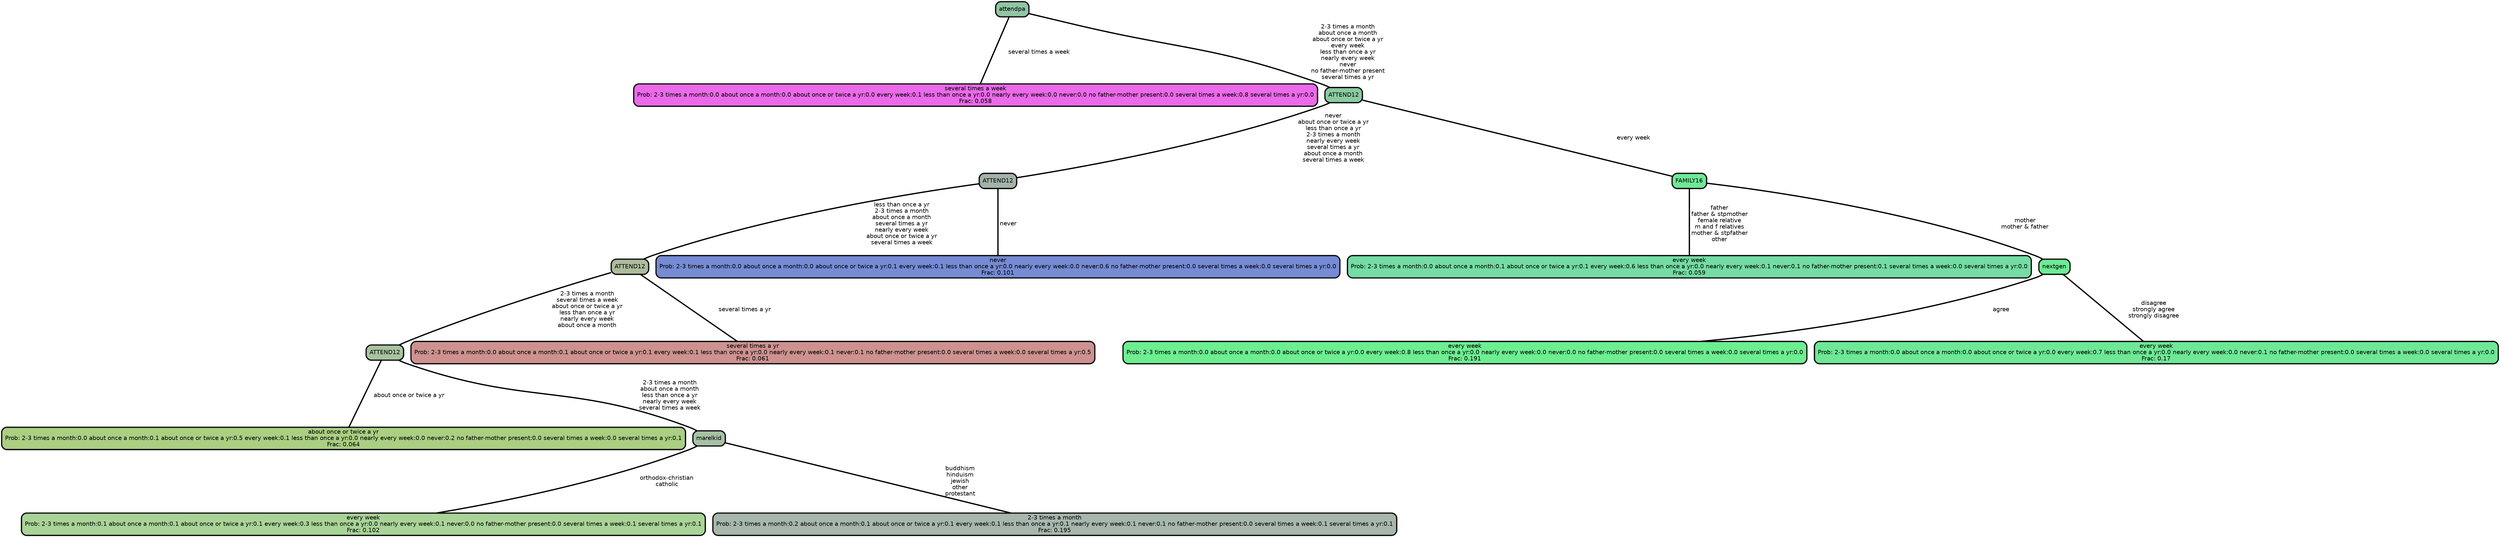 graph Tree {
node [shape=box, style="filled, rounded",color="black",penwidth="3",fontcolor="black",                 fontname=helvetica] ;
graph [ranksep="0 equally", splines=straight,                 bgcolor=transparent, dpi=200] ;
edge [fontname=helvetica, color=black] ;
0 [label="several times a week
Prob: 2-3 times a month:0.0 about once a month:0.0 about once or twice a yr:0.0 every week:0.1 less than once a yr:0.0 nearly every week:0.0 never:0.0 no father-mother present:0.0 several times a week:0.8 several times a yr:0.0
Frac: 0.058", fillcolor="#eb6ae9"] ;
1 [label="attendpa", fillcolor="#91c5a4"] ;
2 [label="about once or twice a yr
Prob: 2-3 times a month:0.0 about once a month:0.1 about once or twice a yr:0.5 every week:0.1 less than once a yr:0.0 nearly every week:0.0 never:0.2 no father-mother present:0.0 several times a week:0.0 several times a yr:0.1
Frac: 0.064", fillcolor="#aacf82"] ;
3 [label="ATTEND12", fillcolor="#a8c49f"] ;
4 [label="every week
Prob: 2-3 times a month:0.1 about once a month:0.1 about once or twice a yr:0.1 every week:0.3 less than once a yr:0.0 nearly every week:0.1 never:0.0 no father-mother present:0.0 several times a week:0.1 several times a yr:0.1
Frac: 0.102", fillcolor="#a9d497"] ;
5 [label="marelkid", fillcolor="#a7c1a5"] ;
6 [label="2-3 times a month
Prob: 2-3 times a month:0.2 about once a month:0.1 about once or twice a yr:0.1 every week:0.1 less than once a yr:0.1 nearly every week:0.1 never:0.1 no father-mother present:0.0 several times a week:0.1 several times a yr:0.1
Frac: 0.195", fillcolor="#a7b7ad"] ;
7 [label="ATTEND12", fillcolor="#adbc9d"] ;
8 [label="several times a yr
Prob: 2-3 times a month:0.0 about once a month:0.1 about once or twice a yr:0.1 every week:0.1 less than once a yr:0.0 nearly every week:0.1 never:0.1 no father-mother present:0.0 several times a week:0.0 several times a yr:0.5
Frac: 0.061", fillcolor="#cd9290"] ;
9 [label="ATTEND12", fillcolor="#a3b3a8"] ;
10 [label="never
Prob: 2-3 times a month:0.0 about once a month:0.0 about once or twice a yr:0.1 every week:0.1 less than once a yr:0.0 nearly every week:0.0 never:0.6 no father-mother present:0.0 several times a week:0.0 several times a yr:0.0
Frac: 0.101", fillcolor="#768bd4"] ;
11 [label="ATTEND12", fillcolor="#8bcba0"] ;
12 [label="every week
Prob: 2-3 times a month:0.0 about once a month:0.1 about once or twice a yr:0.1 every week:0.6 less than once a yr:0.0 nearly every week:0.1 never:0.1 no father-mother present:0.1 several times a week:0.0 several times a yr:0.0
Frac: 0.059", fillcolor="#74dca4"] ;
13 [label="FAMILY16", fillcolor="#6ee996"] ;
14 [label="every week
Prob: 2-3 times a month:0.0 about once a month:0.0 about once or twice a yr:0.0 every week:0.8 less than once a yr:0.0 nearly every week:0.0 never:0.0 no father-mother present:0.0 several times a week:0.0 several times a yr:0.0
Frac: 0.191", fillcolor="#6dee91"] ;
15 [label="nextgen", fillcolor="#6deb94"] ;
16 [label="every week
Prob: 2-3 times a month:0.0 about once a month:0.0 about once or twice a yr:0.0 every week:0.7 less than once a yr:0.0 nearly every week:0.0 never:0.1 no father-mother present:0.0 several times a week:0.0 several times a yr:0.0
Frac: 0.17", fillcolor="#6ee896"] ;
1 -- 0 [label=" several times a week",penwidth=3] ;
1 -- 11 [label=" 2-3 times a month\n about once a month\n about once or twice a yr\n every week\n less than once a yr\n nearly every week\n never\n no father-mother present\n several times a yr",penwidth=3] ;
3 -- 2 [label=" about once or twice a yr",penwidth=3] ;
3 -- 5 [label=" 2-3 times a month\n about once a month\n less than once a yr\n nearly every week\n several times a week",penwidth=3] ;
5 -- 4 [label=" orthodox-christian\n catholic",penwidth=3] ;
5 -- 6 [label=" buddhism\n hinduism\n jewish\n other\n protestant",penwidth=3] ;
7 -- 3 [label=" 2-3 times a month\n several times a week\n about once or twice a yr\n less than once a yr\n nearly every week\n about once a month",penwidth=3] ;
7 -- 8 [label=" several times a yr",penwidth=3] ;
9 -- 7 [label=" less than once a yr\n 2-3 times a month\n about once a month\n several times a yr\n nearly every week\n about once or twice a yr\n several times a week",penwidth=3] ;
9 -- 10 [label=" never",penwidth=3] ;
11 -- 9 [label=" never\n about once or twice a yr\n less than once a yr\n 2-3 times a month\n nearly every week\n several times a yr\n about once a month\n several times a week",penwidth=3] ;
11 -- 13 [label=" every week",penwidth=3] ;
13 -- 12 [label=" father\n father & stpmother\n female relative\n m and f relatives\n mother & stpfather\n other",penwidth=3] ;
13 -- 15 [label=" mother\n mother & father",penwidth=3] ;
15 -- 14 [label=" agree",penwidth=3] ;
15 -- 16 [label=" disagree\n strongly agree\n strongly disagree",penwidth=3] ;
{rank = same;}}